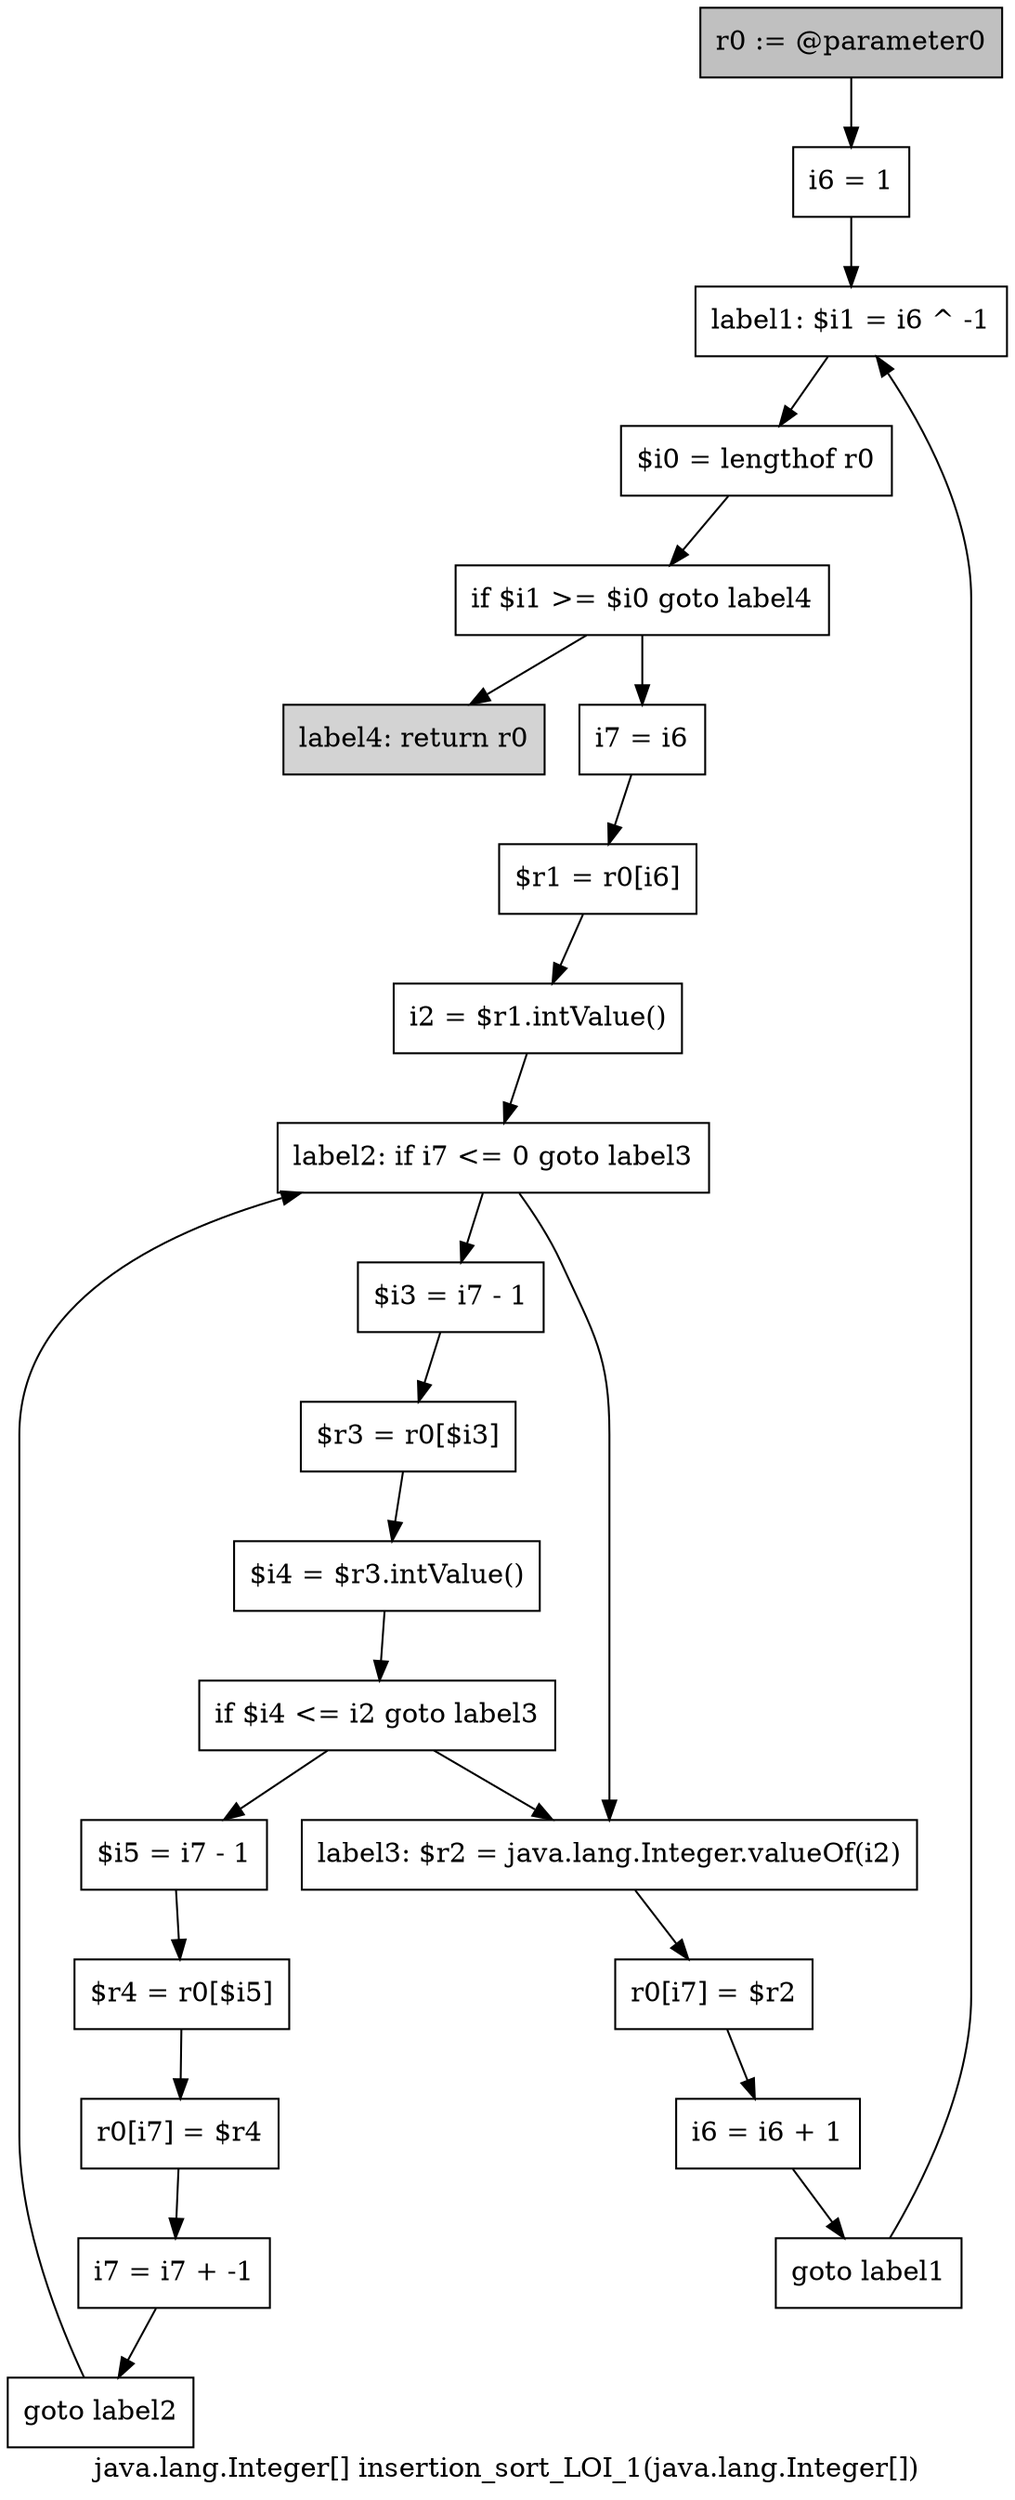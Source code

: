 digraph "java.lang.Integer[] insertion_sort_LOI_1(java.lang.Integer[])" {
    label="java.lang.Integer[] insertion_sort_LOI_1(java.lang.Integer[])";
    node [shape=box];
    "0" [style=filled,fillcolor=gray,label="r0 := @parameter0",];
    "1" [label="i6 = 1",];
    "0"->"1";
    "2" [label="label1: $i1 = i6 ^ -1",];
    "1"->"2";
    "3" [label="$i0 = lengthof r0",];
    "2"->"3";
    "4" [label="if $i1 >= $i0 goto label4",];
    "3"->"4";
    "5" [label="i7 = i6",];
    "4"->"5";
    "22" [style=filled,fillcolor=lightgray,label="label4: return r0",];
    "4"->"22";
    "6" [label="$r1 = r0[i6]",];
    "5"->"6";
    "7" [label="i2 = $r1.intValue()",];
    "6"->"7";
    "8" [label="label2: if i7 <= 0 goto label3",];
    "7"->"8";
    "9" [label="$i3 = i7 - 1",];
    "8"->"9";
    "18" [label="label3: $r2 = java.lang.Integer.valueOf(i2)",];
    "8"->"18";
    "10" [label="$r3 = r0[$i3]",];
    "9"->"10";
    "11" [label="$i4 = $r3.intValue()",];
    "10"->"11";
    "12" [label="if $i4 <= i2 goto label3",];
    "11"->"12";
    "13" [label="$i5 = i7 - 1",];
    "12"->"13";
    "12"->"18";
    "14" [label="$r4 = r0[$i5]",];
    "13"->"14";
    "15" [label="r0[i7] = $r4",];
    "14"->"15";
    "16" [label="i7 = i7 + -1",];
    "15"->"16";
    "17" [label="goto label2",];
    "16"->"17";
    "17"->"8";
    "19" [label="r0[i7] = $r2",];
    "18"->"19";
    "20" [label="i6 = i6 + 1",];
    "19"->"20";
    "21" [label="goto label1",];
    "20"->"21";
    "21"->"2";
}
